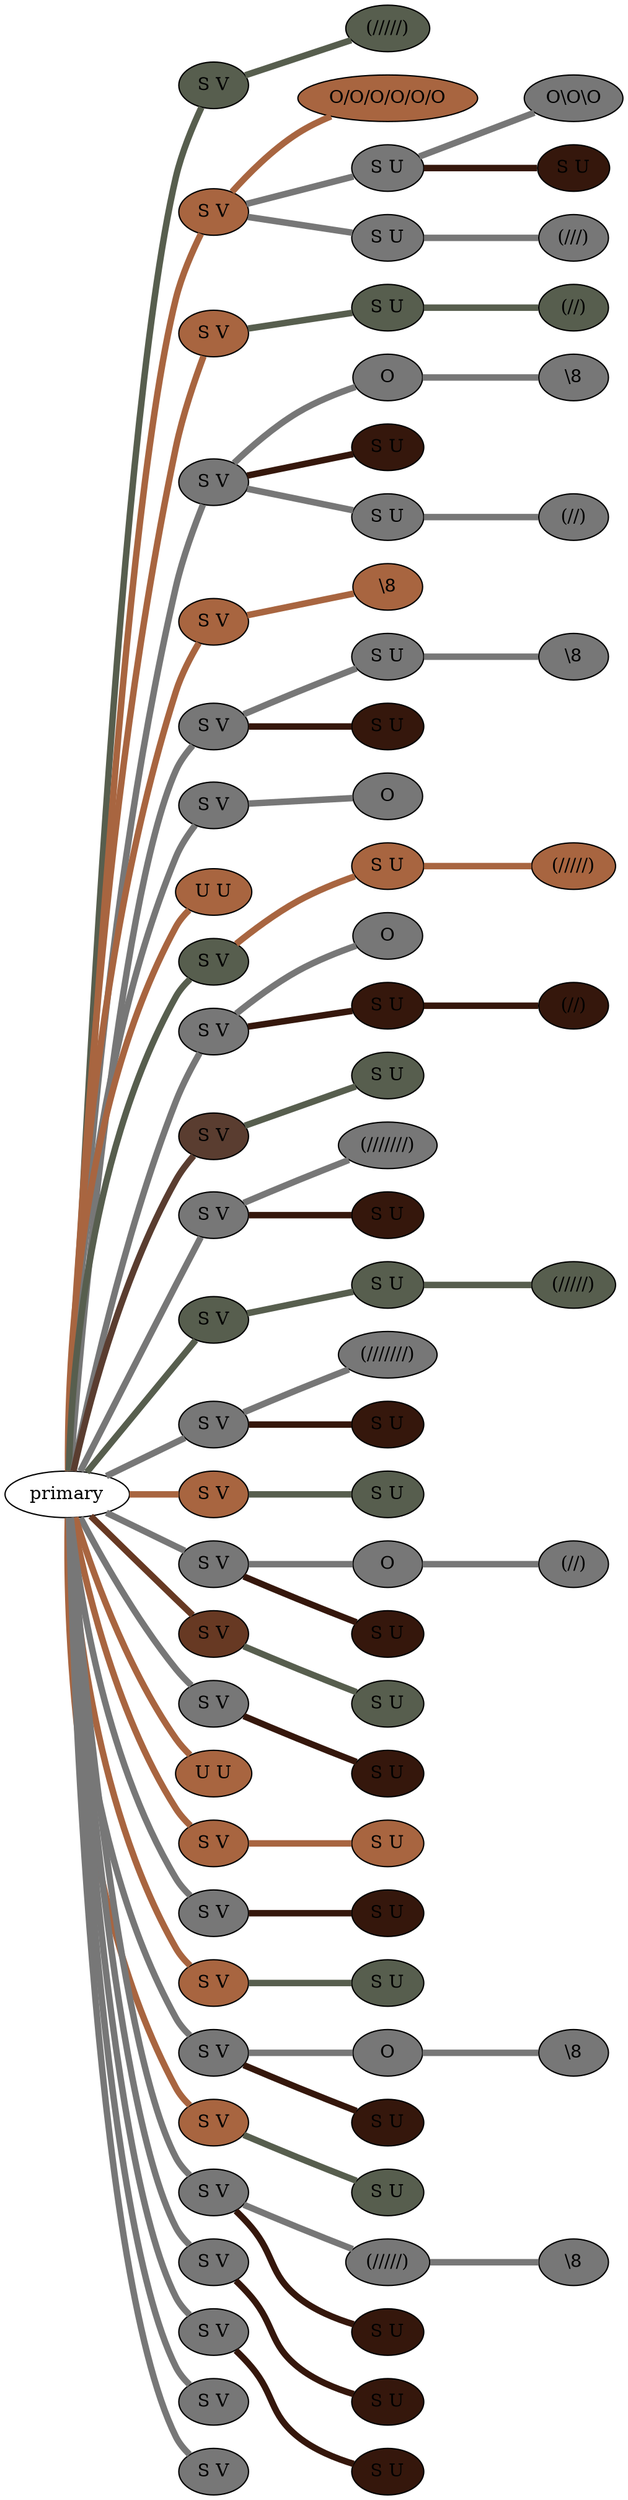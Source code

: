graph {
 graph [rankdir=LR]
"1" [qtype="pendant_node", pendant_colors="#575E4E,#673923,#777777", pendant_ply="S", pendant_attach="V", pendant_length="52", label="S V", style=filled, fillcolor="#575E4E"]
"primary" -- "1" [qtype="pendant_link",penwidth=5,color="#575E4E"]
"1:0" [qtype="knot_node", knot_value="5", knot_type="L", knot_position="16.5", knot_spin="S", label="(/////)", style=filled, fillcolor="#575E4E"]
"1" -- "1:0" [qtype="knot_link",penwidth=5,color="#575E4E"]
"2" [qtype="pendant_node", pendant_colors="#A86540", pendant_ply="S", pendant_attach="V", pendant_length="31", label="S V", style=filled, fillcolor="#A86540"]
"primary" -- "2" [qtype="pendant_link",penwidth=5,color="#A86540"]
"2:0" [qtype="knot_node", knot_value="6", knot_type="S", knot_position="17.0", knot_spin="S", label="O/O/O/O/O/O", style=filled, fillcolor="#A86540"]
"2" -- "2:0" [qtype="knot_link",penwidth=5,color="#A86540"]
"2s1" [qtype="pendant_node", pendant_colors="#777777", pendant_ply="S", pendant_attach="U", pendant_length="51", label="S U", style=filled, fillcolor="#777777"]
"2" -- "2s1" [qtype="pendant_link",penwidth=5,color="#777777"]
"2s1:0" [qtype="knot_node", knot_value="3", knot_type="S", knot_position="14.5", knot_spin="Z", label="O\\O\\O", style=filled, fillcolor="#777777"]
"2s1" -- "2s1:0" [qtype="knot_link",penwidth=5,color="#777777"]
"2s1s1" [qtype="pendant_node", pendant_colors="#35170C", pendant_ply="S", pendant_attach="U", pendant_length="0", label="S U", style=filled, fillcolor="#35170C"]
"2s1" -- "2s1s1" [qtype="pendant_link",penwidth=5,color="#35170C"]
"2s2" [qtype="pendant_node", pendant_colors="#777777", pendant_ply="S", pendant_attach="U", pendant_length="37", label="S U", style=filled, fillcolor="#777777"]
"2" -- "2s2" [qtype="pendant_link",penwidth=5,color="#777777"]
"2s2:0" [qtype="knot_node", knot_value="3", knot_type="L", knot_position="22.5", knot_spin="S", label="(///)", style=filled, fillcolor="#777777"]
"2s2" -- "2s2:0" [qtype="knot_link",penwidth=5,color="#777777"]
"3" [qtype="pendant_node", pendant_colors="#A86540", pendant_ply="S", pendant_attach="V", pendant_length="0", label="S V", style=filled, fillcolor="#A86540"]
"primary" -- "3" [qtype="pendant_link",penwidth=5,color="#A86540"]
"3s1" [qtype="pendant_node", pendant_colors="#575E4E,#673923,#777777", pendant_ply="S", pendant_attach="U", pendant_length="54", label="S U", style=filled, fillcolor="#575E4E"]
"3" -- "3s1" [qtype="pendant_link",penwidth=5,color="#575E4E"]
"3s1:0" [qtype="knot_node", knot_value="2", knot_type="L", knot_position="17.0", knot_spin="S", label="(//)", style=filled, fillcolor="#575E4E"]
"3s1" -- "3s1:0" [qtype="knot_link",penwidth=5,color="#575E4E"]
"4" [qtype="pendant_node", pendant_colors="#777777", pendant_ply="S", pendant_attach="V", pendant_length="36", label="S V", style=filled, fillcolor="#777777"]
"primary" -- "4" [qtype="pendant_link",penwidth=5,color="#777777"]
"4:0" [qtype="knot_node", knot_value="1", knot_type="S", knot_position="14.0", knot_spin="Z", label="O", style=filled, fillcolor="#777777"]
"4" -- "4:0" [qtype="knot_link",penwidth=5,color="#777777"]
"4:1" [qtype="knot_node", knot_value="1", knot_type="E", knot_position="21.0", knot_spin="Z", label="\\8", style=filled, fillcolor="#777777"]
"4:0" -- "4:1" [qtype="knot_link",penwidth=5,color="#777777"]
"4s1" [qtype="pendant_node", pendant_colors="#35170C", pendant_ply="S", pendant_attach="U", pendant_length="2", label="S U", style=filled, fillcolor="#35170C"]
"4" -- "4s1" [qtype="pendant_link",penwidth=5,color="#35170C"]
"4s2" [qtype="pendant_node", pendant_colors="#777777", pendant_ply="S", pendant_attach="U", pendant_length="34", label="S U", style=filled, fillcolor="#777777"]
"4" -- "4s2" [qtype="pendant_link",penwidth=5,color="#777777"]
"4s2:0" [qtype="knot_node", knot_value="2", knot_type="L", knot_position="18.5", knot_spin="S", label="(//)", style=filled, fillcolor="#777777"]
"4s2" -- "4s2:0" [qtype="knot_link",penwidth=5,color="#777777"]
"5" [qtype="pendant_node", pendant_colors="#A86540", pendant_ply="S", pendant_attach="V", pendant_length="41", label="S V", style=filled, fillcolor="#A86540"]
"primary" -- "5" [qtype="pendant_link",penwidth=5,color="#A86540"]
"5:0" [qtype="knot_node", knot_value="1", knot_type="E", knot_position="22.5", knot_spin="Z", label="\\8", style=filled, fillcolor="#A86540"]
"5" -- "5:0" [qtype="knot_link",penwidth=5,color="#A86540"]
"6" [qtype="pendant_node", pendant_colors="#777777", pendant_ply="S", pendant_attach="V", pendant_length="41", label="S V", style=filled, fillcolor="#777777"]
"primary" -- "6" [qtype="pendant_link",penwidth=5,color="#777777"]
"6s1" [qtype="pendant_node", pendant_colors="#777777", pendant_ply="S", pendant_attach="U", pendant_length="34", label="S U", style=filled, fillcolor="#777777"]
"6" -- "6s1" [qtype="pendant_link",penwidth=5,color="#777777"]
"6s1:0" [qtype="knot_node", knot_value="1", knot_type="E", knot_position="17.5", knot_spin="Z", label="\\8", style=filled, fillcolor="#777777"]
"6s1" -- "6s1:0" [qtype="knot_link",penwidth=5,color="#777777"]
"6s2" [qtype="pendant_node", pendant_colors="#35170C", pendant_ply="S", pendant_attach="U", pendant_length="8", label="S U", style=filled, fillcolor="#35170C"]
"6" -- "6s2" [qtype="pendant_link",penwidth=5,color="#35170C"]
"7" [qtype="pendant_node", pendant_colors="#777777", pendant_ply="S", pendant_attach="V", pendant_length="35", label="S V", style=filled, fillcolor="#777777"]
"primary" -- "7" [qtype="pendant_link",penwidth=5,color="#777777"]
"7:0" [qtype="knot_node", knot_value="1", knot_type="S", knot_position="12.0", knot_spin="Z", label="O", style=filled, fillcolor="#777777"]
"7" -- "7:0" [qtype="knot_link",penwidth=5,color="#777777"]
"8" [qtype="pendant_node", pendant_colors="#A86540", pendant_ply="U", pendant_attach="U", pendant_length="16", label="U U", style=filled, fillcolor="#A86540"]
"primary" -- "8" [qtype="pendant_link",penwidth=5,color="#A86540"]
"9" [qtype="pendant_node", pendant_colors="#575E4E", pendant_ply="S", pendant_attach="V", pendant_length="8", label="S V", style=filled, fillcolor="#575E4E"]
"primary" -- "9" [qtype="pendant_link",penwidth=5,color="#575E4E"]
"9s1" [qtype="pendant_node", pendant_colors="#A86540,#777777", pendant_ply="S", pendant_attach="U", pendant_length="42", label="S U", style=filled, fillcolor="#A86540"]
"9" -- "9s1" [qtype="pendant_link",penwidth=5,color="#A86540"]
"9s1:0" [qtype="knot_node", knot_value="5", knot_type="L", knot_position="16.0", knot_spin="S", label="(/////)", style=filled, fillcolor="#A86540"]
"9s1" -- "9s1:0" [qtype="knot_link",penwidth=5,color="#A86540"]
"10" [qtype="pendant_node", pendant_colors="#777777", pendant_ply="S", pendant_attach="V", pendant_length="30", label="S V", style=filled, fillcolor="#777777"]
"primary" -- "10" [qtype="pendant_link",penwidth=5,color="#777777"]
"10:0" [qtype="knot_node", knot_value="1", knot_type="S", knot_position="15.0", knot_spin="Z", label="O", style=filled, fillcolor="#777777"]
"10" -- "10:0" [qtype="knot_link",penwidth=5,color="#777777"]
"10s1" [qtype="pendant_node", pendant_colors="#35170C", pendant_ply="S", pendant_attach="U", pendant_length="26", label="S U", style=filled, fillcolor="#35170C"]
"10" -- "10s1" [qtype="pendant_link",penwidth=5,color="#35170C"]
"10s1:0" [qtype="knot_node", knot_value="2", knot_type="L", knot_position="21.0", knot_spin="S", label="(//)", style=filled, fillcolor="#35170C"]
"10s1" -- "10s1:0" [qtype="knot_link",penwidth=5,color="#35170C"]
"11" [qtype="pendant_node", pendant_colors="#5A3D30", pendant_ply="S", pendant_attach="V", pendant_length="10", label="S V", style=filled, fillcolor="#5A3D30"]
"primary" -- "11" [qtype="pendant_link",penwidth=5,color="#5A3D30"]
"11s1" [qtype="pendant_node", pendant_colors="#575E4E,#673923", pendant_ply="S", pendant_attach="U", pendant_length="60", label="S U", style=filled, fillcolor="#575E4E"]
"11" -- "11s1" [qtype="pendant_link",penwidth=5,color="#575E4E"]
"12" [qtype="pendant_node", pendant_colors="#777777", pendant_ply="S", pendant_attach="V", pendant_length="25", label="S V", style=filled, fillcolor="#777777"]
"primary" -- "12" [qtype="pendant_link",penwidth=5,color="#777777"]
"12:0" [qtype="knot_node", knot_value="7", knot_type="L", knot_position="18.0", knot_spin="S", label="(///////)", style=filled, fillcolor="#777777"]
"12" -- "12:0" [qtype="knot_link",penwidth=5,color="#777777"]
"12s1" [qtype="pendant_node", pendant_colors="#35170C", pendant_ply="S", pendant_attach="U", pendant_length="5", label="S U", style=filled, fillcolor="#35170C"]
"12" -- "12s1" [qtype="pendant_link",penwidth=5,color="#35170C"]
"13" [qtype="pendant_node", pendant_colors="#575E4E,#5A3D30", pendant_ply="S", pendant_attach="V", pendant_length="5", label="S V", style=filled, fillcolor="#575E4E"]
"primary" -- "13" [qtype="pendant_link",penwidth=5,color="#575E4E"]
"13s1" [qtype="pendant_node", pendant_colors="#575E4E,#673923", pendant_ply="S", pendant_attach="U", pendant_length="47", label="S U", style=filled, fillcolor="#575E4E"]
"13" -- "13s1" [qtype="pendant_link",penwidth=5,color="#575E4E"]
"13s1:0" [qtype="knot_node", knot_value="5", knot_type="L", knot_position="15.5", knot_spin="S", label="(/////)", style=filled, fillcolor="#575E4E"]
"13s1" -- "13s1:0" [qtype="knot_link",penwidth=5,color="#575E4E"]
"14" [qtype="pendant_node", pendant_colors="#777777", pendant_ply="S", pendant_attach="V", pendant_length="25", label="S V", style=filled, fillcolor="#777777"]
"primary" -- "14" [qtype="pendant_link",penwidth=5,color="#777777"]
"14:0" [qtype="knot_node", knot_value="7", knot_type="L", knot_position="17.0", knot_spin="S", label="(///////)", style=filled, fillcolor="#777777"]
"14" -- "14:0" [qtype="knot_link",penwidth=5,color="#777777"]
"14s1" [qtype="pendant_node", pendant_colors="#35170C", pendant_ply="S", pendant_attach="U", pendant_length="45", label="S U", style=filled, fillcolor="#35170C"]
"14" -- "14s1" [qtype="pendant_link",penwidth=5,color="#35170C"]
"15" [qtype="pendant_node", pendant_colors="#A86540", pendant_ply="S", pendant_attach="V", pendant_length="16", label="S V", style=filled, fillcolor="#A86540"]
"primary" -- "15" [qtype="pendant_link",penwidth=5,color="#A86540"]
"15s1" [qtype="pendant_node", pendant_colors="#575E4E,#A86540,#777777", pendant_ply="S", pendant_attach="U", pendant_length="60", label="S U", style=filled, fillcolor="#575E4E"]
"15" -- "15s1" [qtype="pendant_link",penwidth=5,color="#575E4E"]
"16" [qtype="pendant_node", pendant_colors="#777777", pendant_ply="S", pendant_attach="V", pendant_length="29", label="S V", style=filled, fillcolor="#777777"]
"primary" -- "16" [qtype="pendant_link",penwidth=5,color="#777777"]
"16:0" [qtype="knot_node", knot_value="1", knot_type="S", knot_position="9.5", knot_spin="Z", label="O", style=filled, fillcolor="#777777"]
"16" -- "16:0" [qtype="knot_link",penwidth=5,color="#777777"]
"16:1" [qtype="knot_node", knot_value="2", knot_type="L", knot_position="15.0", knot_spin="S", label="(//)", style=filled, fillcolor="#777777"]
"16:0" -- "16:1" [qtype="knot_link",penwidth=5,color="#777777"]
"16s1" [qtype="pendant_node", pendant_colors="#35170C", pendant_ply="S", pendant_attach="U", pendant_length="1", label="S U", style=filled, fillcolor="#35170C"]
"16" -- "16s1" [qtype="pendant_link",penwidth=5,color="#35170C"]
"17" [qtype="pendant_node", pendant_colors="#673923", pendant_ply="S", pendant_attach="V", pendant_length="47", label="S V", style=filled, fillcolor="#673923"]
"primary" -- "17" [qtype="pendant_link",penwidth=5,color="#673923"]
"17s1" [qtype="pendant_node", pendant_colors="#575E4E,#673923,#A86540", pendant_ply="S", pendant_attach="U", pendant_length="64", label="S U", style=filled, fillcolor="#575E4E"]
"17" -- "17s1" [qtype="pendant_link",penwidth=5,color="#575E4E"]
"18" [qtype="pendant_node", pendant_colors="#777777", pendant_ply="S", pendant_attach="V", pendant_length="31", label="S V", style=filled, fillcolor="#777777"]
"primary" -- "18" [qtype="pendant_link",penwidth=5,color="#777777"]
"18s1" [qtype="pendant_node", pendant_colors="#35170C", pendant_ply="S", pendant_attach="U", pendant_length="9", label="S U", style=filled, fillcolor="#35170C"]
"18" -- "18s1" [qtype="pendant_link",penwidth=5,color="#35170C"]
"M1" [qtype="pendant_node", pendant_colors="#A86540", pendant_ply="U", pendant_attach="U", pendant_length="", label="U U", style=filled, fillcolor="#A86540"]
"primary" -- "M1" [qtype="pendant_link",penwidth=5,color="#A86540"]
"19" [qtype="pendant_node", pendant_colors="#A86540", pendant_ply="S", pendant_attach="V", pendant_length="41", label="S V", style=filled, fillcolor="#A86540"]
"primary" -- "19" [qtype="pendant_link",penwidth=5,color="#A86540"]
"19s1" [qtype="pendant_node", pendant_colors="#A86540", pendant_ply="S", pendant_attach="U", pendant_length="2", label="S U", style=filled, fillcolor="#A86540"]
"19" -- "19s1" [qtype="pendant_link",penwidth=5,color="#A86540"]
"20" [qtype="pendant_node", pendant_colors="#777777", pendant_ply="S", pendant_attach="V", pendant_length="30", label="S V", style=filled, fillcolor="#777777"]
"primary" -- "20" [qtype="pendant_link",penwidth=5,color="#777777"]
"20s1" [qtype="pendant_node", pendant_colors="#35170C", pendant_ply="S", pendant_attach="U", pendant_length="2", label="S U", style=filled, fillcolor="#35170C"]
"20" -- "20s1" [qtype="pendant_link",penwidth=5,color="#35170C"]
"21" [qtype="pendant_node", pendant_colors="#A86540", pendant_ply="S", pendant_attach="V", pendant_length="34", label="S V", style=filled, fillcolor="#A86540"]
"primary" -- "21" [qtype="pendant_link",penwidth=5,color="#A86540"]
"21s1" [qtype="pendant_node", pendant_colors="#575E4E,#673923,#777777", pendant_ply="S", pendant_attach="U", pendant_length="29", label="S U", style=filled, fillcolor="#575E4E"]
"21" -- "21s1" [qtype="pendant_link",penwidth=5,color="#575E4E"]
"22" [qtype="pendant_node", pendant_colors="#777777", pendant_ply="S", pendant_attach="V", pendant_length="28", label="S V", style=filled, fillcolor="#777777"]
"primary" -- "22" [qtype="pendant_link",penwidth=5,color="#777777"]
"22:0" [qtype="knot_node", knot_value="1", knot_type="S", knot_position="10.0", knot_spin="Z", label="O", style=filled, fillcolor="#777777"]
"22" -- "22:0" [qtype="knot_link",penwidth=5,color="#777777"]
"22:1" [qtype="knot_node", knot_value="1", knot_type="E", knot_position="15.5", knot_spin="Z", label="\\8", style=filled, fillcolor="#777777"]
"22:0" -- "22:1" [qtype="knot_link",penwidth=5,color="#777777"]
"22s1" [qtype="pendant_node", pendant_colors="#35170C", pendant_ply="S", pendant_attach="U", pendant_length="1", label="S U", style=filled, fillcolor="#35170C"]
"22" -- "22s1" [qtype="pendant_link",penwidth=5,color="#35170C"]
"23" [qtype="pendant_node", pendant_colors="#A86540", pendant_ply="S", pendant_attach="V", pendant_length="39", label="S V", style=filled, fillcolor="#A86540"]
"primary" -- "23" [qtype="pendant_link",penwidth=5,color="#A86540"]
"23s1" [qtype="pendant_node", pendant_colors="#575E4E,#673923", pendant_ply="S", pendant_attach="U", pendant_length="47", label="S U", style=filled, fillcolor="#575E4E"]
"23" -- "23s1" [qtype="pendant_link",penwidth=5,color="#575E4E"]
"24" [qtype="pendant_node", pendant_colors="#777777", pendant_ply="S", pendant_attach="V", pendant_length="40", label="S V", style=filled, fillcolor="#777777"]
"primary" -- "24" [qtype="pendant_link",penwidth=5,color="#777777"]
"24:0" [qtype="knot_node", knot_value="5", knot_type="L", knot_position="16.5", knot_spin="S", label="(/////)", style=filled, fillcolor="#777777"]
"24" -- "24:0" [qtype="knot_link",penwidth=5,color="#777777"]
"24:1" [qtype="knot_node", knot_value="1", knot_type="E", knot_position="18.5", knot_spin="Z", label="\\8", style=filled, fillcolor="#777777"]
"24:0" -- "24:1" [qtype="knot_link",penwidth=5,color="#777777"]
"24s1" [qtype="pendant_node", pendant_colors="#35170C", pendant_ply="S", pendant_attach="U", pendant_length="1", label="S U", style=filled, fillcolor="#35170C"]
"24" -- "24s1" [qtype="pendant_link",penwidth=5,color="#35170C"]
"25" [qtype="pendant_node", pendant_colors="#777777", pendant_ply="S", pendant_attach="V", pendant_length="40", label="S V", style=filled, fillcolor="#777777"]
"primary" -- "25" [qtype="pendant_link",penwidth=5,color="#777777"]
"25s1" [qtype="pendant_node", pendant_colors="#35170C", pendant_ply="S", pendant_attach="U", pendant_length="4", label="S U", style=filled, fillcolor="#35170C"]
"25" -- "25s1" [qtype="pendant_link",penwidth=5,color="#35170C"]
"26" [qtype="pendant_node", pendant_colors="#777777", pendant_ply="S", pendant_attach="V", pendant_length="38", label="S V", style=filled, fillcolor="#777777"]
"primary" -- "26" [qtype="pendant_link",penwidth=5,color="#777777"]
"26s1" [qtype="pendant_node", pendant_colors="#35170C", pendant_ply="S", pendant_attach="U", pendant_length="6", label="S U", style=filled, fillcolor="#35170C"]
"26" -- "26s1" [qtype="pendant_link",penwidth=5,color="#35170C"]
"27" [qtype="pendant_node", pendant_colors="#777777", pendant_ply="S", pendant_attach="V", pendant_length="35", label="S V", style=filled, fillcolor="#777777"]
"primary" -- "27" [qtype="pendant_link",penwidth=5,color="#777777"]
"28" [qtype="pendant_node", pendant_colors="#777777", pendant_ply="S", pendant_attach="V", pendant_length="35", label="S V", style=filled, fillcolor="#777777"]
"primary" -- "28" [qtype="pendant_link",penwidth=5,color="#777777"]
}
